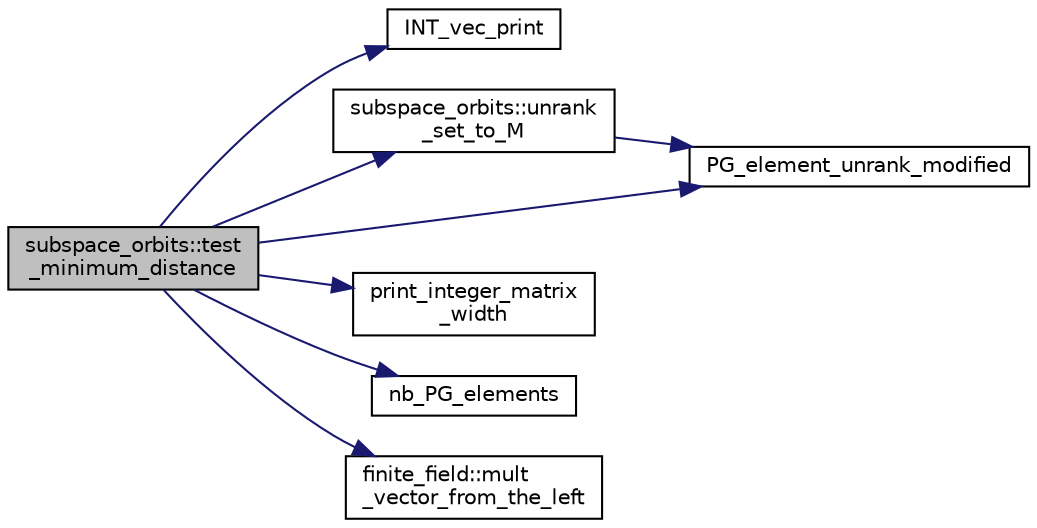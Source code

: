 digraph "subspace_orbits::test_minimum_distance"
{
  edge [fontname="Helvetica",fontsize="10",labelfontname="Helvetica",labelfontsize="10"];
  node [fontname="Helvetica",fontsize="10",shape=record];
  rankdir="LR";
  Node2254 [label="subspace_orbits::test\l_minimum_distance",height=0.2,width=0.4,color="black", fillcolor="grey75", style="filled", fontcolor="black"];
  Node2254 -> Node2255 [color="midnightblue",fontsize="10",style="solid",fontname="Helvetica"];
  Node2255 [label="INT_vec_print",height=0.2,width=0.4,color="black", fillcolor="white", style="filled",URL="$df/dbf/sajeeb_8_c.html#a79a5901af0b47dd0d694109543c027fe"];
  Node2254 -> Node2256 [color="midnightblue",fontsize="10",style="solid",fontname="Helvetica"];
  Node2256 [label="subspace_orbits::unrank\l_set_to_M",height=0.2,width=0.4,color="black", fillcolor="white", style="filled",URL="$d2/d9f/classsubspace__orbits.html#a9440573e13ae98d29694664bf23bad83"];
  Node2256 -> Node2257 [color="midnightblue",fontsize="10",style="solid",fontname="Helvetica"];
  Node2257 [label="PG_element_unrank_modified",height=0.2,width=0.4,color="black", fillcolor="white", style="filled",URL="$d4/d67/geometry_8h.html#a83ae9b605d496f6a90345303f6efae64"];
  Node2254 -> Node2258 [color="midnightblue",fontsize="10",style="solid",fontname="Helvetica"];
  Node2258 [label="print_integer_matrix\l_width",height=0.2,width=0.4,color="black", fillcolor="white", style="filled",URL="$d5/db4/io__and__os_8h.html#aa78f3e73fc2179251bd15adbcc31573f"];
  Node2254 -> Node2259 [color="midnightblue",fontsize="10",style="solid",fontname="Helvetica"];
  Node2259 [label="nb_PG_elements",height=0.2,width=0.4,color="black", fillcolor="white", style="filled",URL="$d4/d67/geometry_8h.html#ada56c56cb5c7b39553dc0391f2df1cee"];
  Node2254 -> Node2257 [color="midnightblue",fontsize="10",style="solid",fontname="Helvetica"];
  Node2254 -> Node2260 [color="midnightblue",fontsize="10",style="solid",fontname="Helvetica"];
  Node2260 [label="finite_field::mult\l_vector_from_the_left",height=0.2,width=0.4,color="black", fillcolor="white", style="filled",URL="$df/d5a/classfinite__field.html#aad2078020fd058c71649f0a25a4c77cc"];
}
